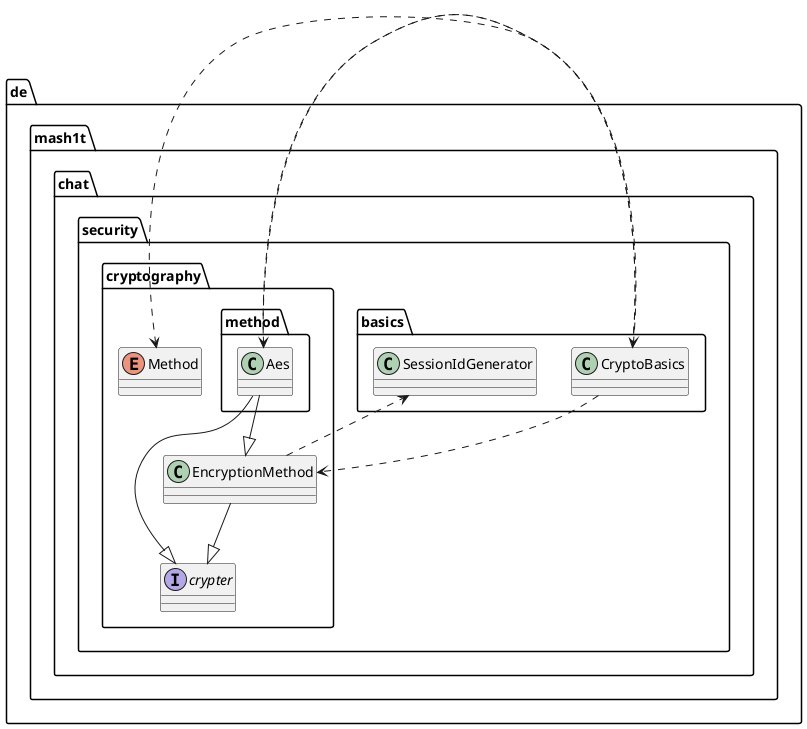 @startuml
class de.mash1t.chat.security.basics.CryptoBasics
class de.mash1t.chat.security.basics.SessionIdGenerator
class de.mash1t.chat.security.cryptography.EncryptionMethod
class de.mash1t.chat.security.cryptography.method.Aes
enum de.mash1t.chat.security.cryptography.Method
interface de.mash1t.chat.security.cryptography.crypter
de.mash1t.chat.security.basics.CryptoBasics ..> de.mash1t.chat.security.cryptography.EncryptionMethod
de.mash1t.chat.security.basics.CryptoBasics ..> de.mash1t.chat.security.cryptography.method.Aes
de.mash1t.chat.security.basics.CryptoBasics ..> de.mash1t.chat.security.cryptography.Method
de.mash1t.chat.security.cryptography.EncryptionMethod ..> de.mash1t.chat.security.basics.SessionIdGenerator
de.mash1t.chat.security.cryptography.EncryptionMethod --|> de.mash1t.chat.security.cryptography.crypter
de.mash1t.chat.security.cryptography.method.Aes ..> de.mash1t.chat.security.basics.CryptoBasics
de.mash1t.chat.security.cryptography.method.Aes --|> de.mash1t.chat.security.cryptography.EncryptionMethod
de.mash1t.chat.security.cryptography.method.Aes --|> de.mash1t.chat.security.cryptography.crypter
@enduml